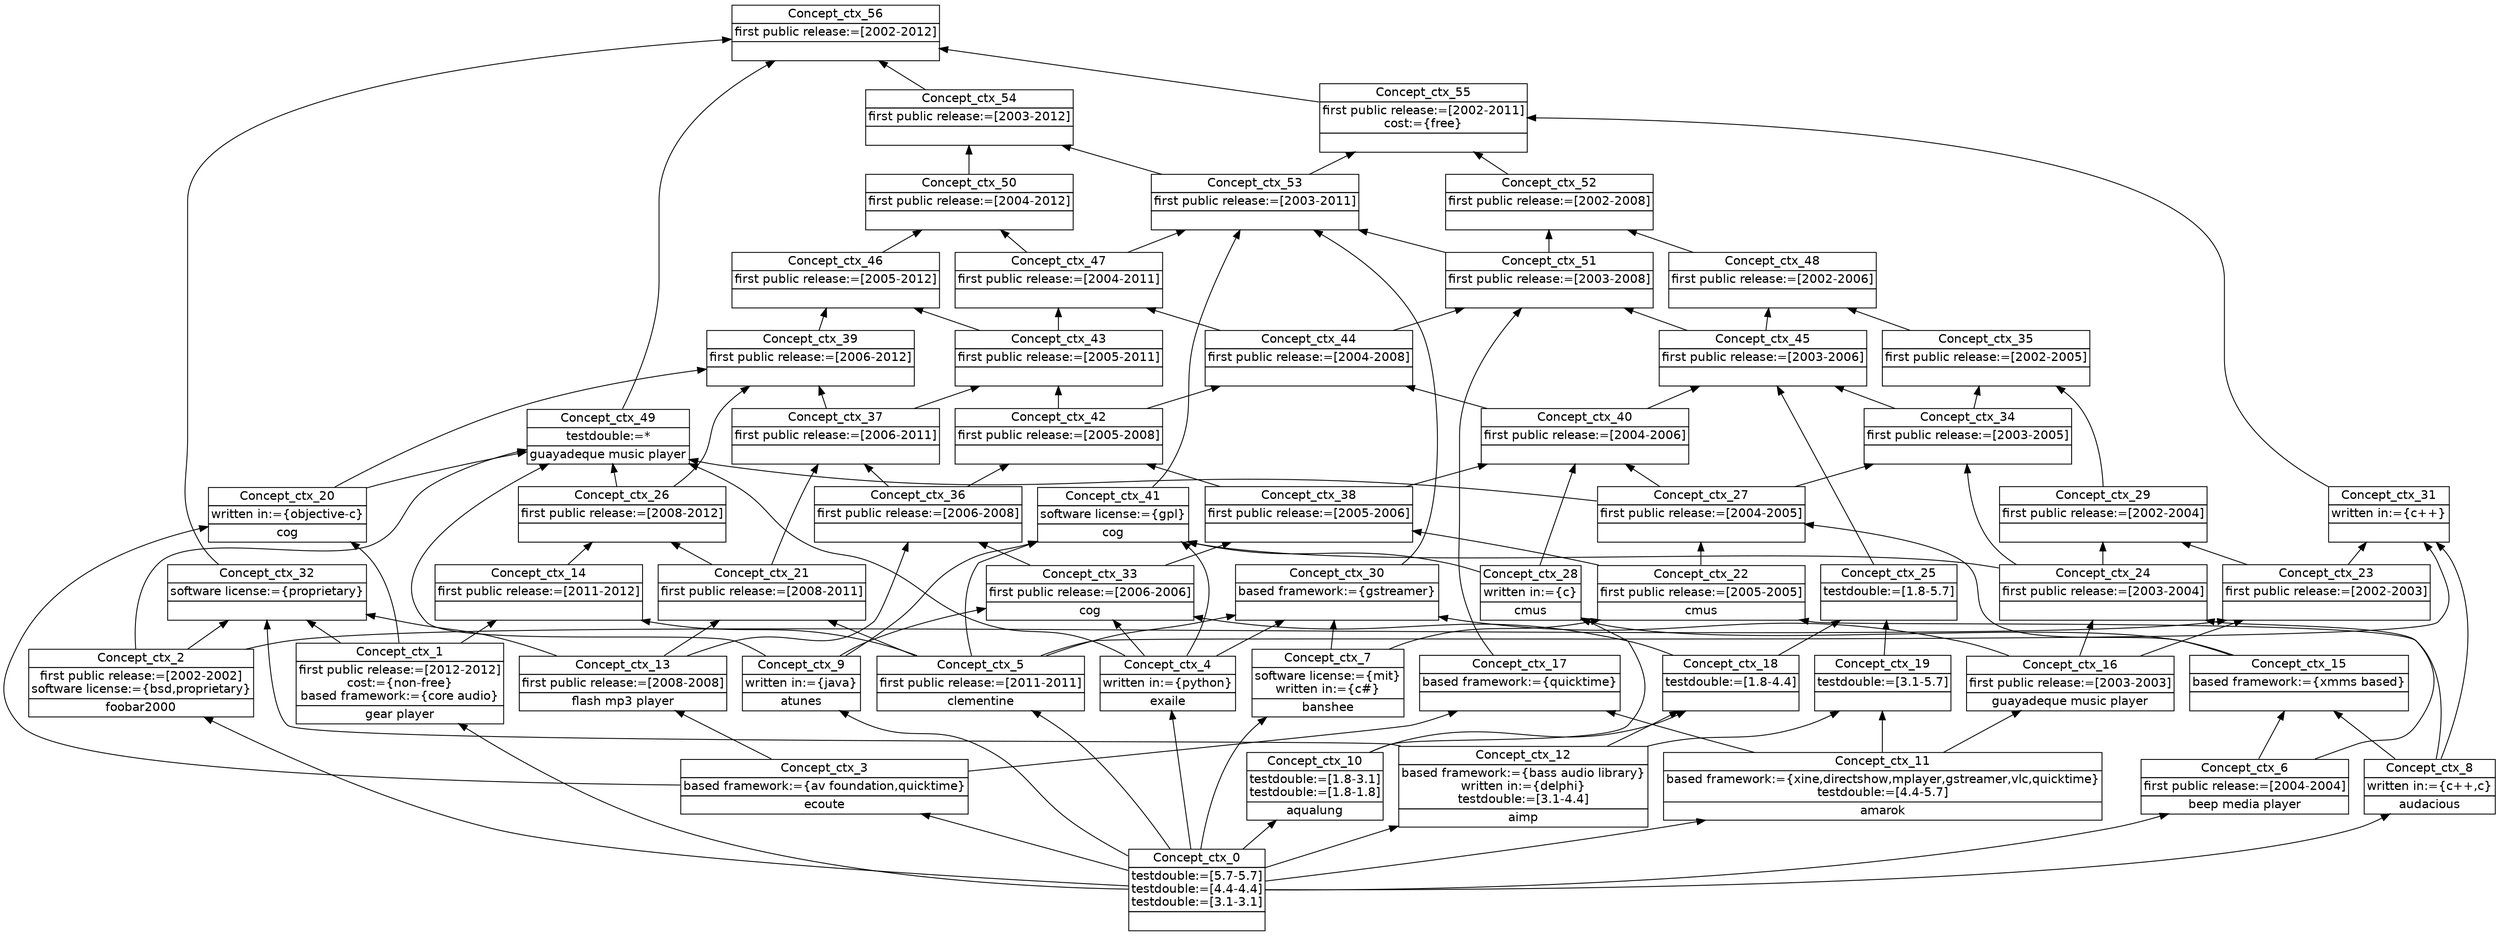 digraph G { 
	rankdir=BT;
	margin=0;
	node [margin="0.03,0.03",fontname="DejaVu Sans"];
	ranksep=0.3;
	nodesep=0.2;
//graph[label="name:ctx,concept number:57,object number:16,attribute number:68"
55 [shape=none,label=<<table border="0" cellborder="1" cellspacing="0" port="p"><tr><td>Concept_ctx_0</td></tr><tr><td>testdouble:=[5.7-5.7]<br/>testdouble:=[4.4-4.4]<br/>testdouble:=[3.1-3.1]<br/></td></tr><tr><td><br/></td></tr></table>>];
28 [shape=none,label=<<table border="0" cellborder="1" cellspacing="0" port="p"><tr><td>Concept_ctx_1</td></tr><tr><td>first public release:=[2012-2012]<br/>cost:={non-free}<br/>based framework:={core audio}<br/></td></tr><tr><td>gear player<br/></td></tr></table>>];
29 [shape=none,label=<<table border="0" cellborder="1" cellspacing="0" port="p"><tr><td>Concept_ctx_5</td></tr><tr><td>first public release:=[2011-2011]<br/></td></tr><tr><td>clementine<br/></td></tr></table>>];
33 [shape=none,label=<<table border="0" cellborder="1" cellspacing="0" port="p"><tr><td>Concept_ctx_6</td></tr><tr><td>first public release:=[2004-2004]<br/></td></tr><tr><td>beep media player<br/></td></tr></table>>];
35 [shape=none,label=<<table border="0" cellborder="1" cellspacing="0" port="p"><tr><td>Concept_ctx_2</td></tr><tr><td>first public release:=[2002-2002]<br/>software license:={bsd,proprietary}<br/></td></tr><tr><td>foobar2000<br/></td></tr></table>>];
38 [shape=none,label=<<table border="0" cellborder="1" cellspacing="0" port="p"><tr><td>Concept_ctx_7</td></tr><tr><td>software license:={mit}<br/>written in:={c#}<br/></td></tr><tr><td>banshee<br/></td></tr></table>>];
40 [shape=none,label=<<table border="0" cellborder="1" cellspacing="0" port="p"><tr><td>Concept_ctx_12</td></tr><tr><td>based framework:={bass audio library}<br/>written in:={delphi}<br/>testdouble:=[3.1-4.4]<br/></td></tr><tr><td>aimp<br/></td></tr></table>>];
43 [shape=none,label=<<table border="0" cellborder="1" cellspacing="0" port="p"><tr><td>Concept_ctx_3</td></tr><tr><td>based framework:={av foundation,quicktime}<br/></td></tr><tr><td>ecoute<br/></td></tr></table>>];
44 [shape=none,label=<<table border="0" cellborder="1" cellspacing="0" port="p"><tr><td>Concept_ctx_11</td></tr><tr><td>based framework:={xine,directshow,mplayer,gstreamer,vlc,quicktime}<br/>testdouble:=[4.4-5.7]<br/></td></tr><tr><td>amarok<br/></td></tr></table>>];
47 [shape=none,label=<<table border="0" cellborder="1" cellspacing="0" port="p"><tr><td>Concept_ctx_4</td></tr><tr><td>written in:={python}<br/></td></tr><tr><td>exaile<br/></td></tr></table>>];
49 [shape=none,label=<<table border="0" cellborder="1" cellspacing="0" port="p"><tr><td>Concept_ctx_9</td></tr><tr><td>written in:={java}<br/></td></tr><tr><td>atunes<br/></td></tr></table>>];
50 [shape=none,label=<<table border="0" cellborder="1" cellspacing="0" port="p"><tr><td>Concept_ctx_8</td></tr><tr><td>written in:={c++,c}<br/></td></tr><tr><td>audacious<br/></td></tr></table>>];
54 [shape=none,label=<<table border="0" cellborder="1" cellspacing="0" port="p"><tr><td>Concept_ctx_10</td></tr><tr><td>testdouble:=[1.8-3.1]<br/>testdouble:=[1.8-1.8]<br/></td></tr><tr><td>aqualung<br/></td></tr></table>>];
21 [shape=none,label=<<table border="0" cellborder="1" cellspacing="0" port="p"><tr><td>Concept_ctx_14</td></tr><tr><td>first public release:=[2011-2012]<br/></td></tr><tr><td><br/></td></tr></table>>];
30 [shape=none,label=<<table border="0" cellborder="1" cellspacing="0" port="p"><tr><td>Concept_ctx_13</td></tr><tr><td>first public release:=[2008-2008]<br/></td></tr><tr><td>flash mp3 player<br/></td></tr></table>>];
34 [shape=none,label=<<table border="0" cellborder="1" cellspacing="0" port="p"><tr><td>Concept_ctx_16</td></tr><tr><td>first public release:=[2003-2003]<br/></td></tr><tr><td>guayadeque music player<br/></td></tr></table>>];
39 [shape=none,label=<<table border="0" cellborder="1" cellspacing="0" port="p"><tr><td>Concept_ctx_15</td></tr><tr><td>based framework:={xmms based}<br/></td></tr><tr><td><br/></td></tr></table>>];
42 [shape=none,label=<<table border="0" cellborder="1" cellspacing="0" port="p"><tr><td>Concept_ctx_17</td></tr><tr><td>based framework:={quicktime}<br/></td></tr><tr><td><br/></td></tr></table>>];
52 [shape=none,label=<<table border="0" cellborder="1" cellspacing="0" port="p"><tr><td>Concept_ctx_19</td></tr><tr><td>testdouble:=[3.1-5.7]<br/></td></tr><tr><td><br/></td></tr></table>>];
53 [shape=none,label=<<table border="0" cellborder="1" cellspacing="0" port="p"><tr><td>Concept_ctx_18</td></tr><tr><td>testdouble:=[1.8-4.4]<br/></td></tr><tr><td><br/></td></tr></table>>];
22 [shape=none,label=<<table border="0" cellborder="1" cellspacing="0" port="p"><tr><td>Concept_ctx_21</td></tr><tr><td>first public release:=[2008-2011]<br/></td></tr><tr><td><br/></td></tr></table>>];
26 [shape=none,label=<<table border="0" cellborder="1" cellspacing="0" port="p"><tr><td>Concept_ctx_24</td></tr><tr><td>first public release:=[2003-2004]<br/></td></tr><tr><td><br/></td></tr></table>>];
27 [shape=none,label=<<table border="0" cellborder="1" cellspacing="0" port="p"><tr><td>Concept_ctx_23</td></tr><tr><td>first public release:=[2002-2003]<br/></td></tr><tr><td><br/></td></tr></table>>];
32 [shape=none,label=<<table border="0" cellborder="1" cellspacing="0" port="p"><tr><td>Concept_ctx_22</td></tr><tr><td>first public release:=[2005-2005]<br/></td></tr><tr><td>cmus<br/></td></tr></table>>];
46 [shape=none,label=<<table border="0" cellborder="1" cellspacing="0" port="p"><tr><td>Concept_ctx_20</td></tr><tr><td>written in:={objective-c}<br/></td></tr><tr><td>cog<br/></td></tr></table>>];
51 [shape=none,label=<<table border="0" cellborder="1" cellspacing="0" port="p"><tr><td>Concept_ctx_25</td></tr><tr><td>testdouble:=[1.8-5.7]<br/></td></tr><tr><td><br/></td></tr></table>>];
15 [shape=none,label=<<table border="0" cellborder="1" cellspacing="0" port="p"><tr><td>Concept_ctx_26</td></tr><tr><td>first public release:=[2008-2012]<br/></td></tr><tr><td><br/></td></tr></table>>];
20 [shape=none,label=<<table border="0" cellborder="1" cellspacing="0" port="p"><tr><td>Concept_ctx_29</td></tr><tr><td>first public release:=[2002-2004]<br/></td></tr><tr><td><br/></td></tr></table>>];
25 [shape=none,label=<<table border="0" cellborder="1" cellspacing="0" port="p"><tr><td>Concept_ctx_27</td></tr><tr><td>first public release:=[2004-2005]<br/></td></tr><tr><td><br/></td></tr></table>>];
48 [shape=none,label=<<table border="0" cellborder="1" cellspacing="0" port="p"><tr><td>Concept_ctx_28</td></tr><tr><td>written in:={c}<br/></td></tr><tr><td>cmus<br/></td></tr></table>>];
31 [shape=none,label=<<table border="0" cellborder="1" cellspacing="0" port="p"><tr><td>Concept_ctx_33</td></tr><tr><td>first public release:=[2006-2006]<br/></td></tr><tr><td>cog<br/></td></tr></table>>];
37 [shape=none,label=<<table border="0" cellborder="1" cellspacing="0" port="p"><tr><td>Concept_ctx_32</td></tr><tr><td>software license:={proprietary}<br/></td></tr><tr><td><br/></td></tr></table>>];
41 [shape=none,label=<<table border="0" cellborder="1" cellspacing="0" port="p"><tr><td>Concept_ctx_30</td></tr><tr><td>based framework:={gstreamer}<br/></td></tr><tr><td><br/></td></tr></table>>];
45 [shape=none,label=<<table border="0" cellborder="1" cellspacing="0" port="p"><tr><td>Concept_ctx_31</td></tr><tr><td>written in:={c++}<br/></td></tr><tr><td><br/></td></tr></table>>];
19 [shape=none,label=<<table border="0" cellborder="1" cellspacing="0" port="p"><tr><td>Concept_ctx_34</td></tr><tr><td>first public release:=[2003-2005]<br/></td></tr><tr><td><br/></td></tr></table>>];
14 [shape=none,label=<<table border="0" cellborder="1" cellspacing="0" port="p"><tr><td>Concept_ctx_35</td></tr><tr><td>first public release:=[2002-2005]<br/></td></tr><tr><td><br/></td></tr></table>>];
23 [shape=none,label=<<table border="0" cellborder="1" cellspacing="0" port="p"><tr><td>Concept_ctx_36</td></tr><tr><td>first public release:=[2006-2008]<br/></td></tr><tr><td><br/></td></tr></table>>];
16 [shape=none,label=<<table border="0" cellborder="1" cellspacing="0" port="p"><tr><td>Concept_ctx_37</td></tr><tr><td>first public release:=[2006-2011]<br/></td></tr><tr><td><br/></td></tr></table>>];
24 [shape=none,label=<<table border="0" cellborder="1" cellspacing="0" port="p"><tr><td>Concept_ctx_38</td></tr><tr><td>first public release:=[2005-2006]<br/></td></tr><tr><td><br/></td></tr></table>>];
10 [shape=none,label=<<table border="0" cellborder="1" cellspacing="0" port="p"><tr><td>Concept_ctx_39</td></tr><tr><td>first public release:=[2006-2012]<br/></td></tr><tr><td><br/></td></tr></table>>];
18 [shape=none,label=<<table border="0" cellborder="1" cellspacing="0" port="p"><tr><td>Concept_ctx_40</td></tr><tr><td>first public release:=[2004-2006]<br/></td></tr><tr><td><br/></td></tr></table>>];
17 [shape=none,label=<<table border="0" cellborder="1" cellspacing="0" port="p"><tr><td>Concept_ctx_42</td></tr><tr><td>first public release:=[2005-2008]<br/></td></tr><tr><td><br/></td></tr></table>>];
36 [shape=none,label=<<table border="0" cellborder="1" cellspacing="0" port="p"><tr><td>Concept_ctx_41</td></tr><tr><td>software license:={gpl}<br/></td></tr><tr><td>cog<br/></td></tr></table>>];
11 [shape=none,label=<<table border="0" cellborder="1" cellspacing="0" port="p"><tr><td>Concept_ctx_43</td></tr><tr><td>first public release:=[2005-2011]<br/></td></tr><tr><td><br/></td></tr></table>>];
12 [shape=none,label=<<table border="0" cellborder="1" cellspacing="0" port="p"><tr><td>Concept_ctx_44</td></tr><tr><td>first public release:=[2004-2008]<br/></td></tr><tr><td><br/></td></tr></table>>];
13 [shape=none,label=<<table border="0" cellborder="1" cellspacing="0" port="p"><tr><td>Concept_ctx_45</td></tr><tr><td>first public release:=[2003-2006]<br/></td></tr><tr><td><br/></td></tr></table>>];
6 [shape=none,label=<<table border="0" cellborder="1" cellspacing="0" port="p"><tr><td>Concept_ctx_46</td></tr><tr><td>first public release:=[2005-2012]<br/></td></tr><tr><td><br/></td></tr></table>>];
7 [shape=none,label=<<table border="0" cellborder="1" cellspacing="0" port="p"><tr><td>Concept_ctx_47</td></tr><tr><td>first public release:=[2004-2011]<br/></td></tr><tr><td><br/></td></tr></table>>];
9 [shape=none,label=<<table border="0" cellborder="1" cellspacing="0" port="p"><tr><td>Concept_ctx_48</td></tr><tr><td>first public release:=[2002-2006]<br/></td></tr><tr><td><br/></td></tr></table>>];
3 [shape=none,label=<<table border="0" cellborder="1" cellspacing="0" port="p"><tr><td>Concept_ctx_50</td></tr><tr><td>first public release:=[2004-2012]<br/></td></tr><tr><td><br/></td></tr></table>>];
8 [shape=none,label=<<table border="0" cellborder="1" cellspacing="0" port="p"><tr><td>Concept_ctx_51</td></tr><tr><td>first public release:=[2003-2008]<br/></td></tr><tr><td><br/></td></tr></table>>];
4 [shape=none,label=<<table border="0" cellborder="1" cellspacing="0" port="p"><tr><td>Concept_ctx_53</td></tr><tr><td>first public release:=[2003-2011]<br/></td></tr><tr><td><br/></td></tr></table>>];
5 [shape=none,label=<<table border="0" cellborder="1" cellspacing="0" port="p"><tr><td>Concept_ctx_52</td></tr><tr><td>first public release:=[2002-2008]<br/></td></tr><tr><td><br/></td></tr></table>>];
1 [shape=none,label=<<table border="0" cellborder="1" cellspacing="0" port="p"><tr><td>Concept_ctx_54</td></tr><tr><td>first public release:=[2003-2012]<br/></td></tr><tr><td><br/></td></tr></table>>];
2 [shape=none,label=<<table border="0" cellborder="1" cellspacing="0" port="p"><tr><td>Concept_ctx_55</td></tr><tr><td>first public release:=[2002-2011]<br/>cost:={free}<br/></td></tr><tr><td><br/></td></tr></table>>];
0 [shape=none,label=<<table border="0" cellborder="1" cellspacing="0" port="p"><tr><td>Concept_ctx_56</td></tr><tr><td>first public release:=[2002-2012]<br/></td></tr><tr><td><br/></td></tr></table>>];
56 [shape=none,label=<<table border="0" cellborder="1" cellspacing="0" port="p"><tr><td>Concept_ctx_49</td></tr><tr><td>testdouble:=*<br/></td></tr><tr><td>guayadeque music player<br/></td></tr></table>>];
	55:p -> 28:p
	55:p -> 29:p
	55:p -> 33:p
	55:p -> 35:p
	55:p -> 38:p
	55:p -> 40:p
	55:p -> 43:p
	55:p -> 44:p
	55:p -> 47:p
	55:p -> 49:p
	55:p -> 50:p
	55:p -> 54:p
	29:p -> 21:p
	28:p -> 21:p
	43:p -> 30:p
	44:p -> 34:p
	33:p -> 39:p
	50:p -> 39:p
	43:p -> 42:p
	44:p -> 42:p
	44:p -> 52:p
	40:p -> 52:p
	40:p -> 53:p
	54:p -> 53:p
	29:p -> 22:p
	30:p -> 22:p
	33:p -> 26:p
	34:p -> 26:p
	35:p -> 27:p
	34:p -> 27:p
	50:p -> 32:p
	38:p -> 32:p
	43:p -> 46:p
	28:p -> 46:p
	53:p -> 51:p
	52:p -> 51:p
	21:p -> 15:p
	22:p -> 15:p
	26:p -> 20:p
	27:p -> 20:p
	32:p -> 25:p
	39:p -> 25:p
	39:p -> 48:p
	54:p -> 48:p
	53:p -> 31:p
	49:p -> 31:p
	47:p -> 31:p
	35:p -> 37:p
	28:p -> 37:p
	40:p -> 37:p
	30:p -> 37:p
	38:p -> 41:p
	47:p -> 41:p
	29:p -> 41:p
	34:p -> 41:p
	50:p -> 45:p
	29:p -> 45:p
	27:p -> 45:p
	25:p -> 19:p
	26:p -> 19:p
	20:p -> 14:p
	19:p -> 14:p
	31:p -> 23:p
	30:p -> 23:p
	22:p -> 16:p
	23:p -> 16:p
	31:p -> 24:p
	32:p -> 24:p
	16:p -> 10:p
	46:p -> 10:p
	15:p -> 10:p
	48:p -> 18:p
	24:p -> 18:p
	25:p -> 18:p
	24:p -> 17:p
	23:p -> 17:p
	48:p -> 36:p
	49:p -> 36:p
	47:p -> 36:p
	29:p -> 36:p
	26:p -> 36:p
	16:p -> 11:p
	17:p -> 11:p
	18:p -> 12:p
	17:p -> 12:p
	18:p -> 13:p
	19:p -> 13:p
	51:p -> 13:p
	10:p -> 6:p
	11:p -> 6:p
	12:p -> 7:p
	11:p -> 7:p
	13:p -> 9:p
	14:p -> 9:p
	7:p -> 3:p
	6:p -> 3:p
	12:p -> 8:p
	13:p -> 8:p
	42:p -> 8:p
	41:p -> 4:p
	7:p -> 4:p
	8:p -> 4:p
	36:p -> 4:p
	9:p -> 5:p
	8:p -> 5:p
	3:p -> 1:p
	4:p -> 1:p
	4:p -> 2:p
	5:p -> 2:p
	45:p -> 2:p
	37:p -> 0:p
	56:p -> 0:p
	2:p -> 0:p
	1:p -> 0:p
	35:p -> 56:p
	46:p -> 56:p
	49:p -> 56:p
	47:p -> 56:p
	25:p -> 56:p
	15:p -> 56:p
}